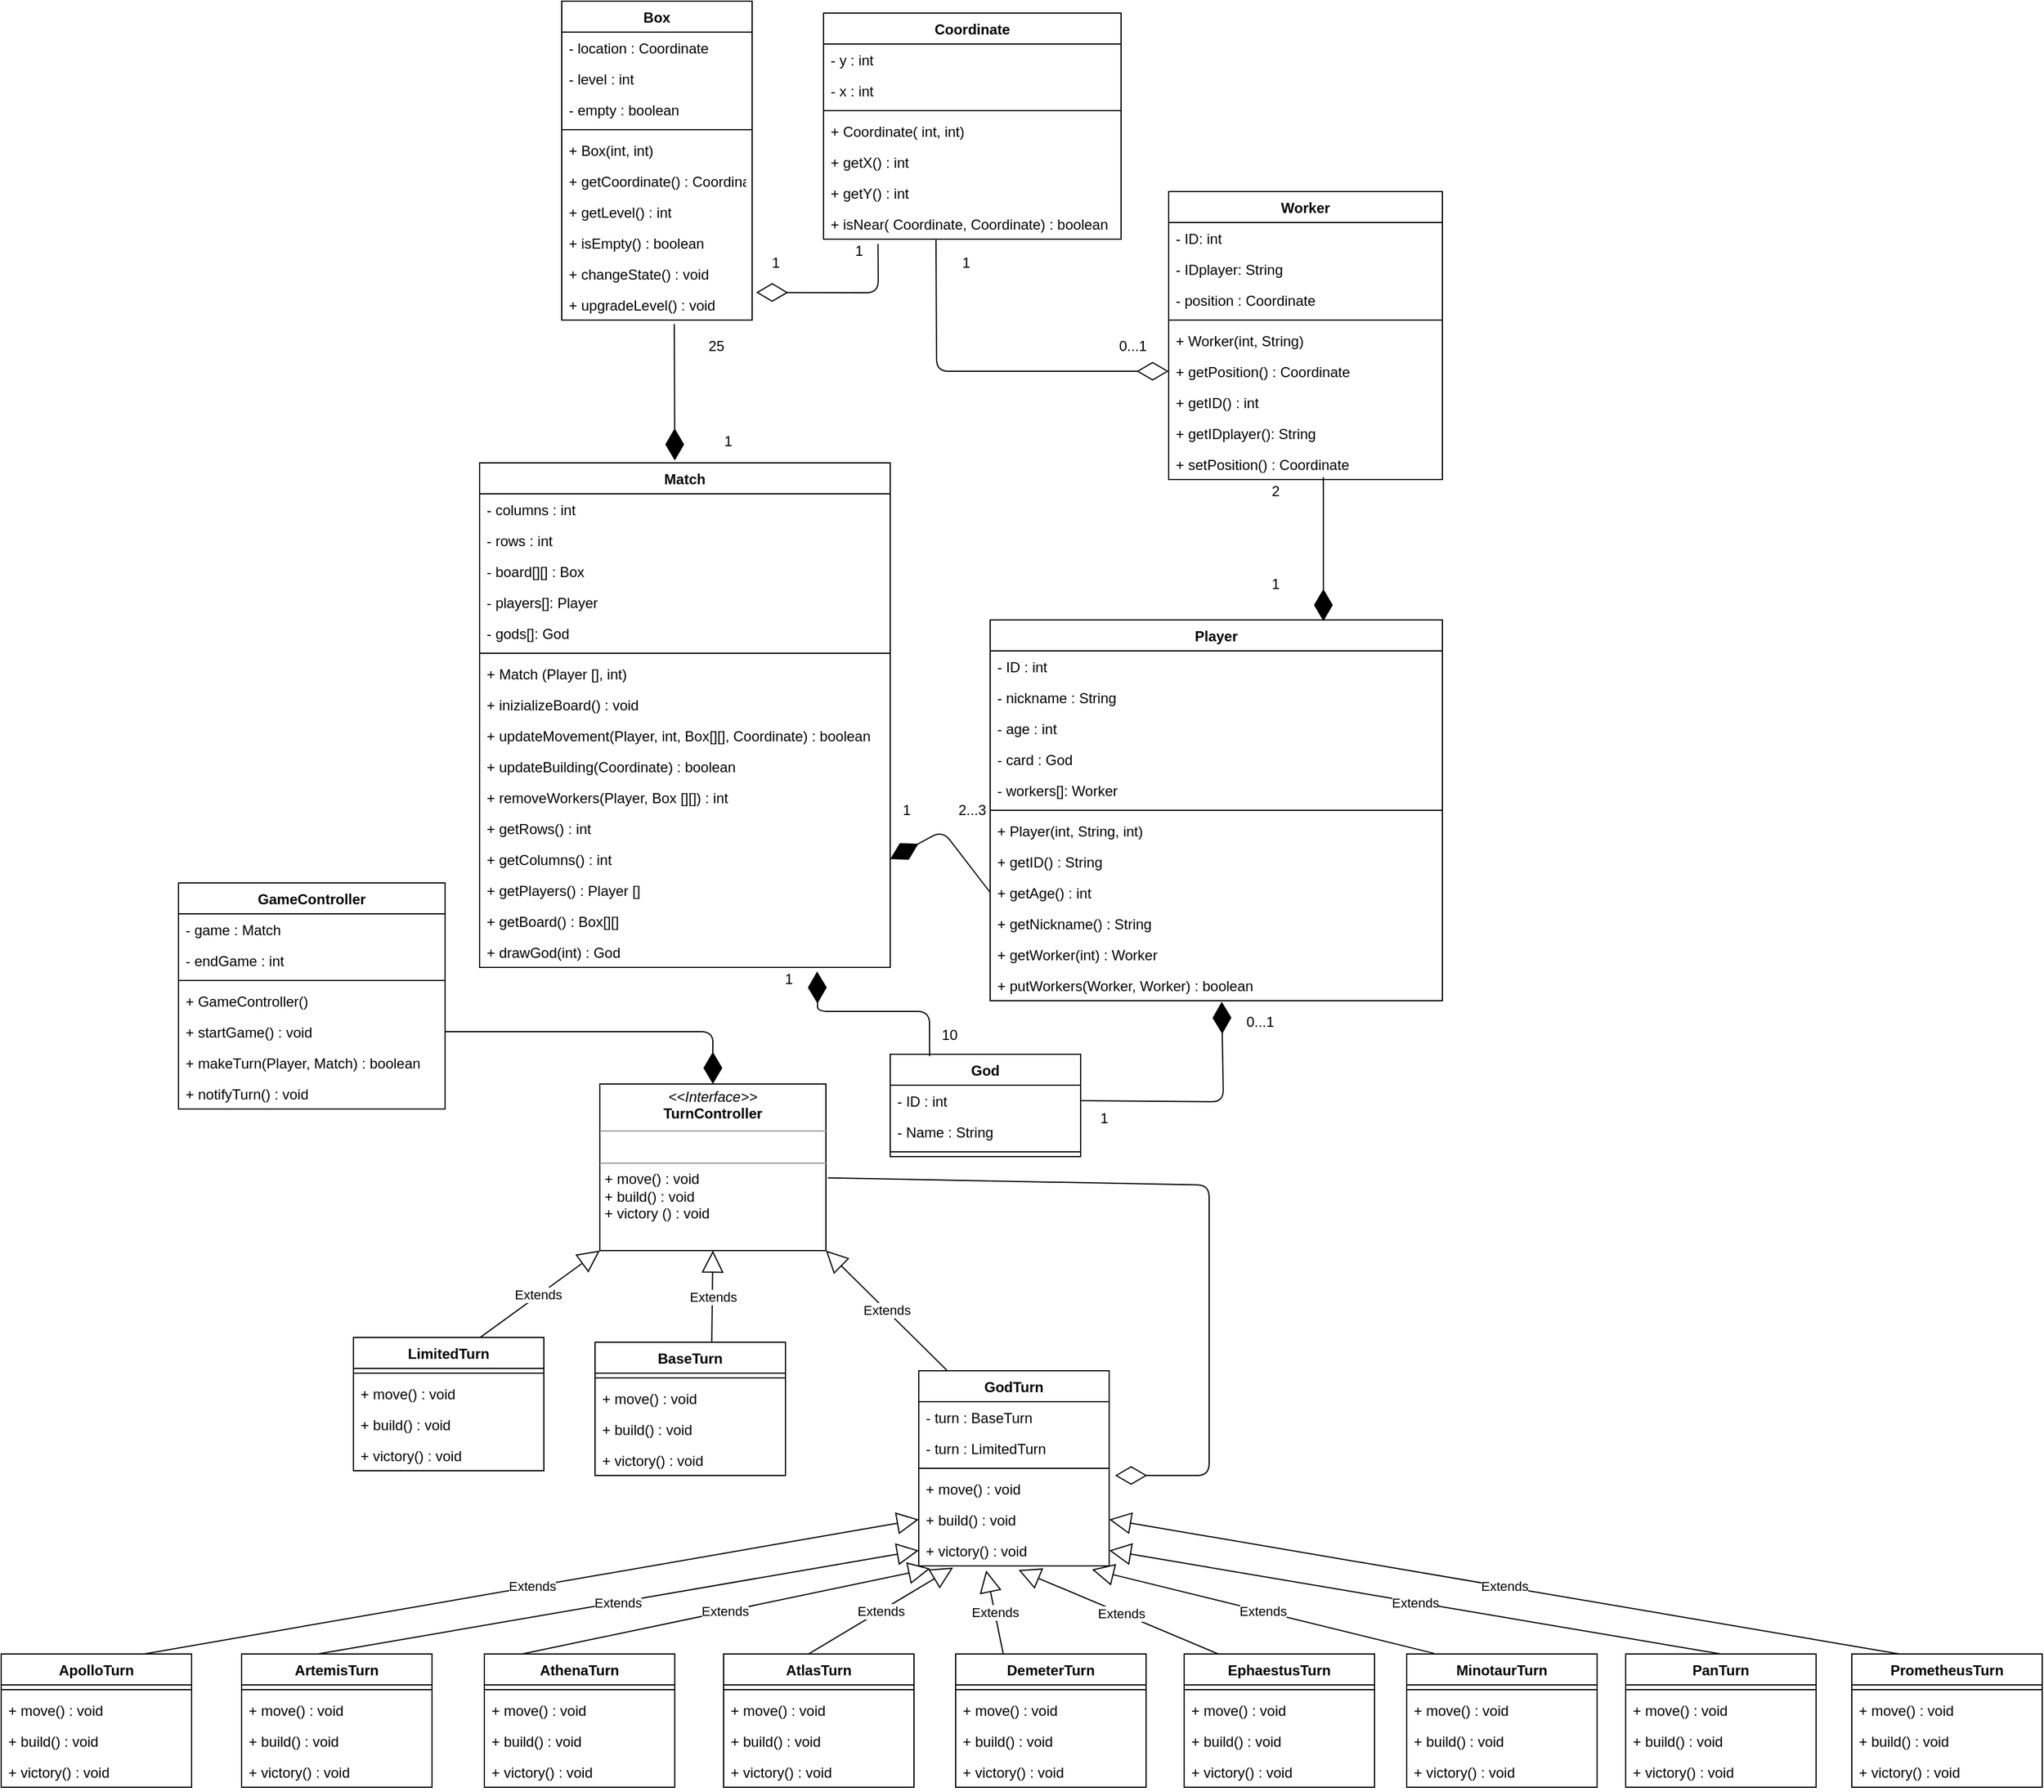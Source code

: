 <mxfile type="github" version="12.9.5">
  <diagram id="c4acf3e9-155e-7222-9cf6-157b1a14988f" name="Page-1">
    <mxGraphModel grid="0" dx="1214" dy="332" gridSize="10" guides="1" tooltips="1" connect="1" arrows="1" fold="1" page="0" pageScale="1" pageWidth="850" pageHeight="1100" math="0" shadow="0" background="#ffffff">
      <root>
        <mxCell id="0" />
        <mxCell id="1" parent="0" />
        <mxCell id="l6k8qDA1Fq8a3DRyq_wM-25" value="Box" parent="1" vertex="1" style="swimlane;fontStyle=1;align=center;verticalAlign=top;childLayout=stackLayout;horizontal=1;startSize=26;horizontalStack=0;resizeParent=1;resizeParentMax=0;resizeLast=0;collapsible=1;marginBottom=0;fillColor=none;">
          <mxGeometry as="geometry" height="268" width="160" y="40" x="80" />
        </mxCell>
        <mxCell id="l6k8qDA1Fq8a3DRyq_wM-26" value="- location : Coordinate" parent="l6k8qDA1Fq8a3DRyq_wM-25" vertex="1" style="text;strokeColor=none;fillColor=none;align=left;verticalAlign=top;spacingLeft=4;spacingRight=4;overflow=hidden;rotatable=0;points=[[0,0.5],[1,0.5]];portConstraint=eastwest;">
          <mxGeometry as="geometry" height="26" width="160" y="26" />
        </mxCell>
        <mxCell id="l6k8qDA1Fq8a3DRyq_wM-30" value="- level : int" parent="l6k8qDA1Fq8a3DRyq_wM-25" vertex="1" style="text;strokeColor=none;fillColor=none;align=left;verticalAlign=top;spacingLeft=4;spacingRight=4;overflow=hidden;rotatable=0;points=[[0,0.5],[1,0.5]];portConstraint=eastwest;">
          <mxGeometry as="geometry" height="26" width="160" y="52" />
        </mxCell>
        <mxCell id="l6k8qDA1Fq8a3DRyq_wM-31" value="- empty : boolean" parent="l6k8qDA1Fq8a3DRyq_wM-25" vertex="1" style="text;strokeColor=none;fillColor=none;align=left;verticalAlign=top;spacingLeft=4;spacingRight=4;overflow=hidden;rotatable=0;points=[[0,0.5],[1,0.5]];portConstraint=eastwest;">
          <mxGeometry as="geometry" height="26" width="160" y="78" />
        </mxCell>
        <mxCell id="l6k8qDA1Fq8a3DRyq_wM-27" value="" parent="l6k8qDA1Fq8a3DRyq_wM-25" vertex="1" style="line;strokeWidth=1;fillColor=none;align=left;verticalAlign=middle;spacingTop=-1;spacingLeft=3;spacingRight=3;rotatable=0;labelPosition=right;points=[];portConstraint=eastwest;">
          <mxGeometry as="geometry" height="8" width="160" y="104" />
        </mxCell>
        <mxCell id="l6k8qDA1Fq8a3DRyq_wM-37" value="+ Box(int, int)" parent="l6k8qDA1Fq8a3DRyq_wM-25" vertex="1" style="text;strokeColor=none;fillColor=none;align=left;verticalAlign=top;spacingLeft=4;spacingRight=4;overflow=hidden;rotatable=0;points=[[0,0.5],[1,0.5]];portConstraint=eastwest;">
          <mxGeometry as="geometry" height="26" width="160" y="112" />
        </mxCell>
        <mxCell id="l6k8qDA1Fq8a3DRyq_wM-32" value="+ getCoordinate() : Coordinate" parent="l6k8qDA1Fq8a3DRyq_wM-25" vertex="1" style="text;strokeColor=none;fillColor=none;align=left;verticalAlign=top;spacingLeft=4;spacingRight=4;overflow=hidden;rotatable=0;points=[[0,0.5],[1,0.5]];portConstraint=eastwest;">
          <mxGeometry as="geometry" height="26" width="160" y="138" />
        </mxCell>
        <mxCell id="l6k8qDA1Fq8a3DRyq_wM-33" value="+ getLevel() : int" parent="l6k8qDA1Fq8a3DRyq_wM-25" vertex="1" style="text;strokeColor=none;fillColor=none;align=left;verticalAlign=top;spacingLeft=4;spacingRight=4;overflow=hidden;rotatable=0;points=[[0,0.5],[1,0.5]];portConstraint=eastwest;">
          <mxGeometry as="geometry" height="26" width="160" y="164" />
        </mxCell>
        <mxCell id="l6k8qDA1Fq8a3DRyq_wM-34" value="+ isEmpty() : boolean" parent="l6k8qDA1Fq8a3DRyq_wM-25" vertex="1" style="text;strokeColor=none;fillColor=none;align=left;verticalAlign=top;spacingLeft=4;spacingRight=4;overflow=hidden;rotatable=0;points=[[0,0.5],[1,0.5]];portConstraint=eastwest;">
          <mxGeometry as="geometry" height="26" width="160" y="190" />
        </mxCell>
        <mxCell id="l6k8qDA1Fq8a3DRyq_wM-35" value="+ changeState() : void" parent="l6k8qDA1Fq8a3DRyq_wM-25" vertex="1" style="text;strokeColor=none;fillColor=none;align=left;verticalAlign=top;spacingLeft=4;spacingRight=4;overflow=hidden;rotatable=0;points=[[0,0.5],[1,0.5]];portConstraint=eastwest;">
          <mxGeometry as="geometry" height="26" width="160" y="216" />
        </mxCell>
        <mxCell id="l6k8qDA1Fq8a3DRyq_wM-36" value="+ upgradeLevel() : void" parent="l6k8qDA1Fq8a3DRyq_wM-25" vertex="1" style="text;strokeColor=none;fillColor=none;align=left;verticalAlign=top;spacingLeft=4;spacingRight=4;overflow=hidden;rotatable=0;points=[[0,0.5],[1,0.5]];portConstraint=eastwest;">
          <mxGeometry as="geometry" height="26" width="160" y="242" />
        </mxCell>
        <mxCell id="l6k8qDA1Fq8a3DRyq_wM-82" source="l6k8qDA1Fq8a3DRyq_wM-13" value="" parent="1" style="endArrow=diamondThin;endFill=1;endSize=24;html=1;exitX=0;exitY=0.5;exitDx=0;exitDy=0;entryX=1;entryY=0.5;entryDx=0;entryDy=0;" edge="1" target="l6k8qDA1Fq8a3DRyq_wM-67">
          <mxGeometry as="geometry" width="160" relative="1">
            <mxPoint as="sourcePoint" y="370" x="340" />
            <mxPoint as="targetPoint" y="450" x="350" />
            <Array as="points">
              <mxPoint y="737" x="400" />
            </Array>
          </mxGeometry>
        </mxCell>
        <mxCell id="l6k8qDA1Fq8a3DRyq_wM-83" source="l6k8qDA1Fq8a3DRyq_wM-36" value="" parent="1" style="endArrow=diamondThin;endFill=1;endSize=24;html=1;exitX=0.591;exitY=1.123;exitDx=0;exitDy=0;exitPerimeter=0;" edge="1">
          <mxGeometry as="geometry" width="160" relative="1">
            <mxPoint as="sourcePoint" y="360" x="460" />
            <mxPoint as="targetPoint" y="426" x="175" />
          </mxGeometry>
        </mxCell>
        <mxCell id="l6k8qDA1Fq8a3DRyq_wM-84" source="N4arSja67GPcpw6rZ1iJ-1" value="" parent="1" style="endArrow=diamondThin;endFill=1;endSize=24;html=1;exitX=0.565;exitY=0.923;exitDx=0;exitDy=0;exitPerimeter=0;" edge="1">
          <mxGeometry as="geometry" width="160" relative="1">
            <mxPoint as="sourcePoint" y="460" x="460" />
            <mxPoint as="targetPoint" y="561" x="720" />
            <Array as="points" />
          </mxGeometry>
        </mxCell>
        <mxCell id="l6k8qDA1Fq8a3DRyq_wM-87" source="l6k8qDA1Fq8a3DRyq_wM-79" value="" parent="1" style="endArrow=diamondThin;endFill=0;endSize=24;html=1;exitX=0.378;exitY=1.031;exitDx=0;exitDy=0;exitPerimeter=0;entryX=0;entryY=0.5;entryDx=0;entryDy=0;" edge="1" target="l6k8qDA1Fq8a3DRyq_wM-61">
          <mxGeometry as="geometry" width="160" relative="1">
            <mxPoint as="sourcePoint" y="710" x="460" />
            <mxPoint as="targetPoint" y="412" x="587" />
            <Array as="points">
              <mxPoint y="351" x="395" />
            </Array>
          </mxGeometry>
        </mxCell>
        <mxCell id="l6k8qDA1Fq8a3DRyq_wM-88" source="l6k8qDA1Fq8a3DRyq_wM-79" value="" parent="1" style="endArrow=diamondThin;endFill=0;endSize=24;html=1;exitX=0.183;exitY=1.154;exitDx=0;exitDy=0;exitPerimeter=0;entryX=1.021;entryY=0.108;entryDx=0;entryDy=0;entryPerimeter=0;" edge="1" target="l6k8qDA1Fq8a3DRyq_wM-36">
          <mxGeometry as="geometry" width="160" relative="1">
            <mxPoint as="sourcePoint" y="630" x="460" />
            <mxPoint as="targetPoint" y="370" x="260" />
            <Array as="points">
              <mxPoint y="285" x="346" />
            </Array>
          </mxGeometry>
        </mxCell>
        <mxCell id="l6k8qDA1Fq8a3DRyq_wM-55" value="Worker" parent="1" vertex="1" style="swimlane;fontStyle=1;align=center;verticalAlign=top;childLayout=stackLayout;horizontal=1;startSize=26;horizontalStack=0;resizeParent=1;resizeParentMax=0;resizeLast=0;collapsible=1;marginBottom=0;fillColor=none;">
          <mxGeometry as="geometry" height="242" width="230" y="200" x="590" />
        </mxCell>
        <mxCell id="l6k8qDA1Fq8a3DRyq_wM-56" value="- ID: int" parent="l6k8qDA1Fq8a3DRyq_wM-55" vertex="1" style="text;strokeColor=none;fillColor=none;align=left;verticalAlign=top;spacingLeft=4;spacingRight=4;overflow=hidden;rotatable=0;points=[[0,0.5],[1,0.5]];portConstraint=eastwest;">
          <mxGeometry as="geometry" height="26" width="230" y="26" />
        </mxCell>
        <mxCell id="l6k8qDA1Fq8a3DRyq_wM-59" value="- IDplayer: String&#xa;" parent="l6k8qDA1Fq8a3DRyq_wM-55" vertex="1" style="text;strokeColor=none;fillColor=none;align=left;verticalAlign=top;spacingLeft=4;spacingRight=4;overflow=hidden;rotatable=0;points=[[0,0.5],[1,0.5]];portConstraint=eastwest;">
          <mxGeometry as="geometry" height="26" width="230" y="52" />
        </mxCell>
        <mxCell id="l6k8qDA1Fq8a3DRyq_wM-60" value="- position : Coordinate" parent="l6k8qDA1Fq8a3DRyq_wM-55" vertex="1" style="text;strokeColor=none;fillColor=none;align=left;verticalAlign=top;spacingLeft=4;spacingRight=4;overflow=hidden;rotatable=0;points=[[0,0.5],[1,0.5]];portConstraint=eastwest;">
          <mxGeometry as="geometry" height="26" width="230" y="78" />
        </mxCell>
        <mxCell id="l6k8qDA1Fq8a3DRyq_wM-57" value="" parent="l6k8qDA1Fq8a3DRyq_wM-55" vertex="1" style="line;strokeWidth=1;fillColor=none;align=left;verticalAlign=middle;spacingTop=-1;spacingLeft=3;spacingRight=3;rotatable=0;labelPosition=right;points=[];portConstraint=eastwest;">
          <mxGeometry as="geometry" height="8" width="230" y="104" />
        </mxCell>
        <mxCell id="l6k8qDA1Fq8a3DRyq_wM-58" value="+ Worker(int, String)" parent="l6k8qDA1Fq8a3DRyq_wM-55" vertex="1" style="text;strokeColor=none;fillColor=none;align=left;verticalAlign=top;spacingLeft=4;spacingRight=4;overflow=hidden;rotatable=0;points=[[0,0.5],[1,0.5]];portConstraint=eastwest;">
          <mxGeometry as="geometry" height="26" width="230" y="112" />
        </mxCell>
        <mxCell id="l6k8qDA1Fq8a3DRyq_wM-61" value="+ getPosition() : Coordinate" parent="l6k8qDA1Fq8a3DRyq_wM-55" vertex="1" style="text;strokeColor=none;fillColor=none;align=left;verticalAlign=top;spacingLeft=4;spacingRight=4;overflow=hidden;rotatable=0;points=[[0,0.5],[1,0.5]];portConstraint=eastwest;">
          <mxGeometry as="geometry" height="26" width="230" y="138" />
        </mxCell>
        <mxCell id="l6k8qDA1Fq8a3DRyq_wM-62" value="+ getID() : int" parent="l6k8qDA1Fq8a3DRyq_wM-55" vertex="1" style="text;strokeColor=none;fillColor=none;align=left;verticalAlign=top;spacingLeft=4;spacingRight=4;overflow=hidden;rotatable=0;points=[[0,0.5],[1,0.5]];portConstraint=eastwest;">
          <mxGeometry as="geometry" height="26" width="230" y="164" />
        </mxCell>
        <mxCell id="l6k8qDA1Fq8a3DRyq_wM-63" value="+ getIDplayer(): String" parent="l6k8qDA1Fq8a3DRyq_wM-55" vertex="1" style="text;strokeColor=none;fillColor=none;align=left;verticalAlign=top;spacingLeft=4;spacingRight=4;overflow=hidden;rotatable=0;points=[[0,0.5],[1,0.5]];portConstraint=eastwest;">
          <mxGeometry as="geometry" height="26" width="230" y="190" />
        </mxCell>
        <mxCell id="N4arSja67GPcpw6rZ1iJ-1" value="+ setPosition() : Coordinate" parent="l6k8qDA1Fq8a3DRyq_wM-55" vertex="1" style="text;strokeColor=none;fillColor=none;align=left;verticalAlign=top;spacingLeft=4;spacingRight=4;overflow=hidden;rotatable=0;points=[[0,0.5],[1,0.5]];portConstraint=eastwest;">
          <mxGeometry as="geometry" height="26" width="230" y="216" />
        </mxCell>
        <mxCell id="l6k8qDA1Fq8a3DRyq_wM-72" value="Coordinate" parent="1" vertex="1" style="swimlane;fontStyle=1;align=center;verticalAlign=top;childLayout=stackLayout;horizontal=1;startSize=26;horizontalStack=0;resizeParent=1;resizeParentMax=0;resizeLast=0;collapsible=1;marginBottom=0;fillColor=none;">
          <mxGeometry as="geometry" height="190" width="250" y="50" x="300" />
        </mxCell>
        <mxCell id="l6k8qDA1Fq8a3DRyq_wM-77" value="- y : int" parent="l6k8qDA1Fq8a3DRyq_wM-72" vertex="1" style="text;strokeColor=none;fillColor=none;align=left;verticalAlign=top;spacingLeft=4;spacingRight=4;overflow=hidden;rotatable=0;points=[[0,0.5],[1,0.5]];portConstraint=eastwest;">
          <mxGeometry as="geometry" height="26" width="250" y="26" />
        </mxCell>
        <mxCell id="l6k8qDA1Fq8a3DRyq_wM-73" value="- x : int" parent="l6k8qDA1Fq8a3DRyq_wM-72" vertex="1" style="text;strokeColor=none;fillColor=none;align=left;verticalAlign=top;spacingLeft=4;spacingRight=4;overflow=hidden;rotatable=0;points=[[0,0.5],[1,0.5]];portConstraint=eastwest;">
          <mxGeometry as="geometry" height="26" width="250" y="52" />
        </mxCell>
        <mxCell id="l6k8qDA1Fq8a3DRyq_wM-74" value="" parent="l6k8qDA1Fq8a3DRyq_wM-72" vertex="1" style="line;strokeWidth=1;fillColor=none;align=left;verticalAlign=middle;spacingTop=-1;spacingLeft=3;spacingRight=3;rotatable=0;labelPosition=right;points=[];portConstraint=eastwest;">
          <mxGeometry as="geometry" height="8" width="250" y="78" />
        </mxCell>
        <mxCell id="l6k8qDA1Fq8a3DRyq_wM-78" value="+ Coordinate( int, int) " parent="l6k8qDA1Fq8a3DRyq_wM-72" vertex="1" style="text;strokeColor=none;fillColor=none;align=left;verticalAlign=top;spacingLeft=4;spacingRight=4;overflow=hidden;rotatable=0;points=[[0,0.5],[1,0.5]];portConstraint=eastwest;">
          <mxGeometry as="geometry" height="26" width="250" y="86" />
        </mxCell>
        <mxCell id="l6k8qDA1Fq8a3DRyq_wM-75" value="+ getX() : int" parent="l6k8qDA1Fq8a3DRyq_wM-72" vertex="1" style="text;strokeColor=none;fillColor=none;align=left;verticalAlign=top;spacingLeft=4;spacingRight=4;overflow=hidden;rotatable=0;points=[[0,0.5],[1,0.5]];portConstraint=eastwest;">
          <mxGeometry as="geometry" height="26" width="250" y="112" />
        </mxCell>
        <mxCell id="l6k8qDA1Fq8a3DRyq_wM-76" value="+ getY() : int" parent="l6k8qDA1Fq8a3DRyq_wM-72" vertex="1" style="text;strokeColor=none;fillColor=none;align=left;verticalAlign=top;spacingLeft=4;spacingRight=4;overflow=hidden;rotatable=0;points=[[0,0.5],[1,0.5]];portConstraint=eastwest;">
          <mxGeometry as="geometry" height="26" width="250" y="138" />
        </mxCell>
        <mxCell id="l6k8qDA1Fq8a3DRyq_wM-79" value="+ isNear( Coordinate, Coordinate) : boolean" parent="l6k8qDA1Fq8a3DRyq_wM-72" vertex="1" style="text;strokeColor=none;fillColor=none;align=left;verticalAlign=top;spacingLeft=4;spacingRight=4;overflow=hidden;rotatable=0;points=[[0,0.5],[1,0.5]];portConstraint=eastwest;">
          <mxGeometry as="geometry" height="26" width="250" y="164" />
        </mxCell>
        <mxCell id="l6k8qDA1Fq8a3DRyq_wM-9" value="Player" parent="1" vertex="1" style="swimlane;fontStyle=1;align=center;verticalAlign=top;childLayout=stackLayout;horizontal=1;startSize=26;horizontalStack=0;resizeParent=1;resizeParentMax=0;resizeLast=0;collapsible=1;marginBottom=0;fillColor=none;">
          <mxGeometry as="geometry" height="320" width="380" y="560" x="440" />
        </mxCell>
        <mxCell id="zAEnMqXvGMXNLVfm_5Bu-1" value="- ID : int " parent="l6k8qDA1Fq8a3DRyq_wM-9" vertex="1" style="text;strokeColor=none;fillColor=none;align=left;verticalAlign=top;spacingLeft=4;spacingRight=4;overflow=hidden;rotatable=0;points=[[0,0.5],[1,0.5]];portConstraint=eastwest;">
          <mxGeometry as="geometry" height="26" width="380" y="26" />
        </mxCell>
        <mxCell id="l6k8qDA1Fq8a3DRyq_wM-10" value="- nickname : String" parent="l6k8qDA1Fq8a3DRyq_wM-9" vertex="1" style="text;strokeColor=none;fillColor=none;align=left;verticalAlign=top;spacingLeft=4;spacingRight=4;overflow=hidden;rotatable=0;points=[[0,0.5],[1,0.5]];portConstraint=eastwest;">
          <mxGeometry as="geometry" height="26" width="380" y="52" />
        </mxCell>
        <mxCell id="l6k8qDA1Fq8a3DRyq_wM-12" value="- age : int " parent="l6k8qDA1Fq8a3DRyq_wM-9" vertex="1" style="text;strokeColor=none;fillColor=none;align=left;verticalAlign=top;spacingLeft=4;spacingRight=4;overflow=hidden;rotatable=0;points=[[0,0.5],[1,0.5]];portConstraint=eastwest;">
          <mxGeometry as="geometry" height="26" width="380" y="78" />
        </mxCell>
        <mxCell id="l6k8qDA1Fq8a3DRyq_wM-66" value="- card : God" parent="l6k8qDA1Fq8a3DRyq_wM-9" vertex="1" style="text;strokeColor=none;fillColor=none;align=left;verticalAlign=top;spacingLeft=4;spacingRight=4;overflow=hidden;rotatable=0;points=[[0,0.5],[1,0.5]];portConstraint=eastwest;">
          <mxGeometry as="geometry" height="26" width="380" y="104" />
        </mxCell>
        <mxCell id="l6k8qDA1Fq8a3DRyq_wM-86" value="- workers[]: Worker" parent="l6k8qDA1Fq8a3DRyq_wM-9" vertex="1" style="text;strokeColor=none;fillColor=none;align=left;verticalAlign=top;spacingLeft=4;spacingRight=4;overflow=hidden;rotatable=0;points=[[0,0.5],[1,0.5]];portConstraint=eastwest;">
          <mxGeometry as="geometry" height="26" width="380" y="130" />
        </mxCell>
        <mxCell id="l6k8qDA1Fq8a3DRyq_wM-11" value="" parent="l6k8qDA1Fq8a3DRyq_wM-9" vertex="1" style="line;strokeWidth=1;fillColor=none;align=left;verticalAlign=middle;spacingTop=-1;spacingLeft=3;spacingRight=3;rotatable=0;labelPosition=right;points=[];portConstraint=eastwest;">
          <mxGeometry as="geometry" height="8" width="380" y="156" />
        </mxCell>
        <mxCell id="l6k8qDA1Fq8a3DRyq_wM-38" value="+ Player(int, String, int) " parent="l6k8qDA1Fq8a3DRyq_wM-9" vertex="1" style="text;strokeColor=none;fillColor=none;align=left;verticalAlign=top;spacingLeft=4;spacingRight=4;overflow=hidden;rotatable=0;points=[[0,0.5],[1,0.5]];portConstraint=eastwest;">
          <mxGeometry as="geometry" height="26" width="380" y="164" />
        </mxCell>
        <mxCell id="zAEnMqXvGMXNLVfm_5Bu-2" value="+ getID() : String" parent="l6k8qDA1Fq8a3DRyq_wM-9" vertex="1" style="text;strokeColor=none;fillColor=none;align=left;verticalAlign=top;spacingLeft=4;spacingRight=4;overflow=hidden;rotatable=0;points=[[0,0.5],[1,0.5]];portConstraint=eastwest;">
          <mxGeometry as="geometry" height="26" width="380" y="190" />
        </mxCell>
        <mxCell id="l6k8qDA1Fq8a3DRyq_wM-13" value="+ getAge() : int" parent="l6k8qDA1Fq8a3DRyq_wM-9" vertex="1" style="text;strokeColor=none;fillColor=none;align=left;verticalAlign=top;spacingLeft=4;spacingRight=4;overflow=hidden;rotatable=0;points=[[0,0.5],[1,0.5]];portConstraint=eastwest;">
          <mxGeometry as="geometry" height="26" width="380" y="216" />
        </mxCell>
        <mxCell id="l6k8qDA1Fq8a3DRyq_wM-14" value="+ getNickname() : String" parent="l6k8qDA1Fq8a3DRyq_wM-9" vertex="1" style="text;strokeColor=none;fillColor=none;align=left;verticalAlign=top;spacingLeft=4;spacingRight=4;overflow=hidden;rotatable=0;points=[[0,0.5],[1,0.5]];portConstraint=eastwest;">
          <mxGeometry as="geometry" height="26" width="380" y="242" />
        </mxCell>
        <mxCell id="zAEnMqXvGMXNLVfm_5Bu-3" value="+ getWorker(int) : Worker " parent="l6k8qDA1Fq8a3DRyq_wM-9" vertex="1" style="text;strokeColor=none;fillColor=none;align=left;verticalAlign=top;spacingLeft=4;spacingRight=4;overflow=hidden;rotatable=0;points=[[0,0.5],[1,0.5]];portConstraint=eastwest;">
          <mxGeometry as="geometry" height="26" width="380" y="268" />
        </mxCell>
        <mxCell id="l6k8qDA1Fq8a3DRyq_wM-15" value="+ putWorkers(Worker, Worker) : boolean " parent="l6k8qDA1Fq8a3DRyq_wM-9" vertex="1" style="text;strokeColor=none;fillColor=none;align=left;verticalAlign=top;spacingLeft=4;spacingRight=4;overflow=hidden;rotatable=0;points=[[0,0.5],[1,0.5]];portConstraint=eastwest;">
          <mxGeometry as="geometry" height="26" width="380" y="294" />
        </mxCell>
        <mxCell id="G2GnpfuUwyl8GKMcMzcW-1" value="2" parent="1" vertex="1" style="text;html=1;strokeColor=none;fillColor=none;align=center;verticalAlign=middle;whiteSpace=wrap;rounded=0;">
          <mxGeometry as="geometry" height="20" width="40" y="442" x="660" />
        </mxCell>
        <mxCell id="G2GnpfuUwyl8GKMcMzcW-2" value="1" parent="1" vertex="1" style="text;html=1;strokeColor=none;fillColor=none;align=center;verticalAlign=middle;whiteSpace=wrap;rounded=0;">
          <mxGeometry as="geometry" height="20" width="40" y="520" x="660" />
        </mxCell>
        <mxCell id="G2GnpfuUwyl8GKMcMzcW-3" value="1" parent="1" vertex="1" style="text;html=1;strokeColor=none;fillColor=none;align=center;verticalAlign=middle;whiteSpace=wrap;rounded=0;">
          <mxGeometry as="geometry" height="20" width="40" y="710" x="350" />
        </mxCell>
        <mxCell id="G2GnpfuUwyl8GKMcMzcW-5" value="2...3" parent="1" vertex="1" style="text;html=1;strokeColor=none;fillColor=none;align=center;verticalAlign=middle;whiteSpace=wrap;rounded=0;">
          <mxGeometry as="geometry" height="20" width="40" y="710" x="405" />
        </mxCell>
        <mxCell id="G2GnpfuUwyl8GKMcMzcW-6" value="1" parent="1" vertex="1" style="text;html=1;strokeColor=none;fillColor=none;align=center;verticalAlign=middle;whiteSpace=wrap;rounded=0;">
          <mxGeometry as="geometry" height="20" width="40" y="400" x="200" />
        </mxCell>
        <mxCell id="G2GnpfuUwyl8GKMcMzcW-7" value="25" parent="1" vertex="1" style="text;html=1;strokeColor=none;fillColor=none;align=center;verticalAlign=middle;whiteSpace=wrap;rounded=0;">
          <mxGeometry as="geometry" height="20" width="40" y="320" x="190" />
        </mxCell>
        <mxCell id="G2GnpfuUwyl8GKMcMzcW-10" value="1" parent="1" vertex="1" style="text;html=1;strokeColor=none;fillColor=none;align=center;verticalAlign=middle;whiteSpace=wrap;rounded=0;">
          <mxGeometry as="geometry" height="20" width="40" y="250" x="400" />
        </mxCell>
        <mxCell id="G2GnpfuUwyl8GKMcMzcW-11" value="0...1" parent="1" vertex="1" style="text;html=1;strokeColor=none;fillColor=none;align=center;verticalAlign=middle;whiteSpace=wrap;rounded=0;">
          <mxGeometry as="geometry" height="20" width="40" y="320" x="540" />
        </mxCell>
        <mxCell id="G2GnpfuUwyl8GKMcMzcW-12" value="1" parent="1" vertex="1" style="text;html=1;strokeColor=none;fillColor=none;align=center;verticalAlign=middle;whiteSpace=wrap;rounded=0;">
          <mxGeometry as="geometry" height="20" width="40" y="240" x="310" />
        </mxCell>
        <mxCell id="G2GnpfuUwyl8GKMcMzcW-15" value="1" parent="1" vertex="1" style="text;html=1;strokeColor=none;fillColor=none;align=center;verticalAlign=middle;whiteSpace=wrap;rounded=0;">
          <mxGeometry as="geometry" height="20" width="40" y="250" x="240" />
        </mxCell>
        <mxCell id="qDY2ekXkH5HiKyhQ4_CK-8" value="&lt;p style=&quot;margin: 0px ; margin-top: 4px ; text-align: center&quot;&gt;&lt;i&gt;&amp;lt;&amp;lt;Interface&amp;gt;&amp;gt;&lt;/i&gt;&lt;br&gt;&lt;b&gt;TurnController&lt;/b&gt;&lt;/p&gt;&lt;hr size=&quot;1&quot;&gt;&lt;p style=&quot;margin: 0px ; margin-left: 4px&quot;&gt;&lt;br&gt;&lt;/p&gt;&lt;hr size=&quot;1&quot;&gt;&lt;p style=&quot;margin: 0px ; margin-left: 4px&quot;&gt;+ move() : void&lt;/p&gt;&lt;p style=&quot;margin: 0px ; margin-left: 4px&quot;&gt;+ build() : void&lt;/p&gt;&lt;p style=&quot;margin: 0px ; margin-left: 4px&quot;&gt;+ victory () : void&lt;/p&gt;" parent="1" vertex="1" style="verticalAlign=top;align=left;overflow=fill;fontSize=12;fontFamily=Helvetica;html=1;">
          <mxGeometry as="geometry" height="140" width="190" y="950" x="112" />
        </mxCell>
        <mxCell id="qDY2ekXkH5HiKyhQ4_CK-101" source="qDY2ekXkH5HiKyhQ4_CK-30" value="Extends" parent="1" style="endArrow=block;endSize=16;endFill=0;html=1;exitX=0.65;exitY=0.016;exitDx=0;exitDy=0;exitPerimeter=0;entryX=0;entryY=1;entryDx=0;entryDy=0;" edge="1" target="qDY2ekXkH5HiKyhQ4_CK-8">
          <mxGeometry as="geometry" width="160" relative="1">
            <mxPoint as="sourcePoint" y="1262" x="30" />
            <mxPoint as="targetPoint" y="1262" x="190" />
          </mxGeometry>
        </mxCell>
        <mxCell id="qDY2ekXkH5HiKyhQ4_CK-102" source="qDY2ekXkH5HiKyhQ4_CK-1" value="Extends" parent="1" style="endArrow=block;endSize=16;endFill=0;html=1;entryX=0.5;entryY=1;entryDx=0;entryDy=0;exitX=0.613;exitY=0;exitDx=0;exitDy=0;exitPerimeter=0;" edge="1" target="qDY2ekXkH5HiKyhQ4_CK-8">
          <mxGeometry as="geometry" width="160" relative="1">
            <mxPoint as="sourcePoint" y="1262" x="30" />
            <mxPoint as="targetPoint" y="1262" x="190" />
          </mxGeometry>
        </mxCell>
        <mxCell id="qDY2ekXkH5HiKyhQ4_CK-103" source="qDY2ekXkH5HiKyhQ4_CK-25" value="Extends" parent="1" style="endArrow=block;endSize=16;endFill=0;html=1;exitX=0.15;exitY=0;exitDx=0;exitDy=0;exitPerimeter=0;entryX=1;entryY=1;entryDx=0;entryDy=0;" edge="1" target="qDY2ekXkH5HiKyhQ4_CK-8">
          <mxGeometry as="geometry" width="160" relative="1">
            <mxPoint as="sourcePoint" y="1209" x="107" />
            <mxPoint as="targetPoint" y="1262" x="190" />
          </mxGeometry>
        </mxCell>
        <mxCell id="qDY2ekXkH5HiKyhQ4_CK-104" source="qDY2ekXkH5HiKyhQ4_CK-96" value="Extends" parent="1" style="endArrow=block;endSize=16;endFill=0;html=1;entryX=1;entryY=0.5;entryDx=0;entryDy=0;exitX=0.25;exitY=0;exitDx=0;exitDy=0;" edge="1" target="qDY2ekXkH5HiKyhQ4_CK-46">
          <mxGeometry as="geometry" width="160" relative="1">
            <mxPoint as="sourcePoint" y="1297" x="1145" />
            <mxPoint as="targetPoint" y="1537" x="190" />
          </mxGeometry>
        </mxCell>
        <mxCell id="qDY2ekXkH5HiKyhQ4_CK-105" source="qDY2ekXkH5HiKyhQ4_CK-91" value="Extends" parent="1" style="endArrow=block;endSize=16;endFill=0;html=1;entryX=1;entryY=0.5;entryDx=0;entryDy=0;exitX=0.5;exitY=0;exitDx=0;exitDy=0;" edge="1" target="qDY2ekXkH5HiKyhQ4_CK-47">
          <mxGeometry as="geometry" width="160" relative="1">
            <mxPoint as="sourcePoint" y="1537" x="30" />
            <mxPoint as="targetPoint" y="1537" x="190" />
          </mxGeometry>
        </mxCell>
        <mxCell id="qDY2ekXkH5HiKyhQ4_CK-106" source="qDY2ekXkH5HiKyhQ4_CK-86" value="Extends" parent="1" style="endArrow=block;endSize=16;endFill=0;html=1;entryX=0.91;entryY=1.115;entryDx=0;entryDy=0;entryPerimeter=0;exitX=0.145;exitY=-0.004;exitDx=0;exitDy=0;exitPerimeter=0;" edge="1" target="qDY2ekXkH5HiKyhQ4_CK-47">
          <mxGeometry as="geometry" width="160" relative="1">
            <mxPoint as="sourcePoint" y="1537" x="30" />
            <mxPoint as="targetPoint" y="1537" x="190" />
          </mxGeometry>
        </mxCell>
        <mxCell id="qDY2ekXkH5HiKyhQ4_CK-107" source="qDY2ekXkH5HiKyhQ4_CK-81" value="Extends" parent="1" style="endArrow=block;endSize=16;endFill=0;html=1;entryX=0.524;entryY=1.131;entryDx=0;entryDy=0;entryPerimeter=0;exitX=0.209;exitY=0.018;exitDx=0;exitDy=0;exitPerimeter=0;" edge="1" target="qDY2ekXkH5HiKyhQ4_CK-47">
          <mxGeometry as="geometry" width="160" relative="1">
            <mxPoint as="sourcePoint" y="1354" x="495" />
            <mxPoint as="targetPoint" y="1537" x="190" />
          </mxGeometry>
        </mxCell>
        <mxCell id="qDY2ekXkH5HiKyhQ4_CK-108" source="qDY2ekXkH5HiKyhQ4_CK-76" value="Extends" parent="1" style="endArrow=block;endSize=16;endFill=0;html=1;entryX=0.354;entryY=1.146;entryDx=0;entryDy=0;exitX=0.25;exitY=0;exitDx=0;exitDy=0;entryPerimeter=0;" edge="1" target="qDY2ekXkH5HiKyhQ4_CK-47">
          <mxGeometry as="geometry" width="160" relative="1">
            <mxPoint as="sourcePoint" y="1537" x="30" />
            <mxPoint as="targetPoint" y="1537" x="190" />
          </mxGeometry>
        </mxCell>
        <mxCell id="qDY2ekXkH5HiKyhQ4_CK-110" source="qDY2ekXkH5HiKyhQ4_CK-57" value="Extends" parent="1" style="endArrow=block;endSize=16;endFill=0;html=1;entryX=0.06;entryY=1.085;entryDx=0;entryDy=0;entryPerimeter=0;exitX=0.184;exitY=0.004;exitDx=0;exitDy=0;exitPerimeter=0;" edge="1" target="qDY2ekXkH5HiKyhQ4_CK-47">
          <mxGeometry as="geometry" width="160" relative="1">
            <mxPoint as="sourcePoint" y="1537" x="30" />
            <mxPoint as="targetPoint" y="1537" x="190" />
          </mxGeometry>
        </mxCell>
        <mxCell id="qDY2ekXkH5HiKyhQ4_CK-111" source="qDY2ekXkH5HiKyhQ4_CK-39" value="Extends" parent="1" style="endArrow=block;endSize=16;endFill=0;html=1;entryX=0;entryY=0.5;entryDx=0;entryDy=0;exitX=0.401;exitY=0;exitDx=0;exitDy=0;exitPerimeter=0;" edge="1" target="qDY2ekXkH5HiKyhQ4_CK-47">
          <mxGeometry as="geometry" width="160" relative="1">
            <mxPoint as="sourcePoint" y="1537" x="30" />
            <mxPoint as="targetPoint" y="1537" x="190" />
          </mxGeometry>
        </mxCell>
        <mxCell id="qDY2ekXkH5HiKyhQ4_CK-112" source="qDY2ekXkH5HiKyhQ4_CK-35" value="Extends" parent="1" style="endArrow=block;endSize=16;endFill=0;html=1;exitX=0.75;exitY=0;exitDx=0;exitDy=0;entryX=0;entryY=0.5;entryDx=0;entryDy=0;" edge="1" target="qDY2ekXkH5HiKyhQ4_CK-46">
          <mxGeometry as="geometry" width="160" relative="1">
            <mxPoint as="sourcePoint" y="1537" x="30" />
            <mxPoint as="targetPoint" y="1537" x="190" />
          </mxGeometry>
        </mxCell>
        <mxCell id="qDY2ekXkH5HiKyhQ4_CK-49" value="GameController" parent="1" vertex="1" style="swimlane;fontStyle=1;align=center;verticalAlign=top;childLayout=stackLayout;horizontal=1;startSize=26;horizontalStack=0;resizeParent=1;resizeParentMax=0;resizeLast=0;collapsible=1;marginBottom=0;">
          <mxGeometry as="geometry" height="190" width="224" y="781" x="-242" />
        </mxCell>
        <mxCell id="qDY2ekXkH5HiKyhQ4_CK-50" value="- game : Match" parent="qDY2ekXkH5HiKyhQ4_CK-49" vertex="1" style="text;strokeColor=none;fillColor=none;align=left;verticalAlign=top;spacingLeft=4;spacingRight=4;overflow=hidden;rotatable=0;points=[[0,0.5],[1,0.5]];portConstraint=eastwest;">
          <mxGeometry as="geometry" height="26" width="224" y="26" />
        </mxCell>
        <mxCell id="qDY2ekXkH5HiKyhQ4_CK-56" value="- endGame : int" parent="qDY2ekXkH5HiKyhQ4_CK-49" vertex="1" style="text;strokeColor=none;fillColor=none;align=left;verticalAlign=top;spacingLeft=4;spacingRight=4;overflow=hidden;rotatable=0;points=[[0,0.5],[1,0.5]];portConstraint=eastwest;">
          <mxGeometry as="geometry" height="26" width="224" y="52" />
        </mxCell>
        <mxCell id="qDY2ekXkH5HiKyhQ4_CK-51" value="" parent="qDY2ekXkH5HiKyhQ4_CK-49" vertex="1" style="line;strokeWidth=1;fillColor=none;align=left;verticalAlign=middle;spacingTop=-1;spacingLeft=3;spacingRight=3;rotatable=0;labelPosition=right;points=[];portConstraint=eastwest;">
          <mxGeometry as="geometry" height="8" width="224" y="78" />
        </mxCell>
        <mxCell id="qDY2ekXkH5HiKyhQ4_CK-54" value="+ GameController()" parent="qDY2ekXkH5HiKyhQ4_CK-49" vertex="1" style="text;strokeColor=none;fillColor=none;align=left;verticalAlign=top;spacingLeft=4;spacingRight=4;overflow=hidden;rotatable=0;points=[[0,0.5],[1,0.5]];portConstraint=eastwest;">
          <mxGeometry as="geometry" height="26" width="224" y="86" />
        </mxCell>
        <mxCell id="qDY2ekXkH5HiKyhQ4_CK-55" value="+ startGame() : void" parent="qDY2ekXkH5HiKyhQ4_CK-49" vertex="1" style="text;strokeColor=none;fillColor=none;align=left;verticalAlign=top;spacingLeft=4;spacingRight=4;overflow=hidden;rotatable=0;points=[[0,0.5],[1,0.5]];portConstraint=eastwest;">
          <mxGeometry as="geometry" height="26" width="224" y="112" />
        </mxCell>
        <mxCell id="qDY2ekXkH5HiKyhQ4_CK-52" value="+ makeTurn(Player, Match) : boolean" parent="qDY2ekXkH5HiKyhQ4_CK-49" vertex="1" style="text;strokeColor=none;fillColor=none;align=left;verticalAlign=top;spacingLeft=4;spacingRight=4;overflow=hidden;rotatable=0;points=[[0,0.5],[1,0.5]];portConstraint=eastwest;">
          <mxGeometry as="geometry" height="26" width="224" y="138" />
        </mxCell>
        <mxCell id="qDY2ekXkH5HiKyhQ4_CK-53" value="+ notifyTurn() : void" parent="qDY2ekXkH5HiKyhQ4_CK-49" vertex="1" style="text;strokeColor=none;fillColor=none;align=left;verticalAlign=top;spacingLeft=4;spacingRight=4;overflow=hidden;rotatable=0;points=[[0,0.5],[1,0.5]];portConstraint=eastwest;">
          <mxGeometry as="geometry" height="26" width="224" y="164" />
        </mxCell>
        <mxCell id="l6k8qDA1Fq8a3DRyq_wM-19" value="Match" parent="1" vertex="1" style="swimlane;fontStyle=1;align=center;verticalAlign=top;childLayout=stackLayout;horizontal=1;startSize=26;horizontalStack=0;resizeParent=1;resizeParentMax=0;resizeLast=0;collapsible=1;marginBottom=0;fillColor=none;">
          <mxGeometry as="geometry" height="424" width="345" y="428" x="11" />
        </mxCell>
        <mxCell id="l6k8qDA1Fq8a3DRyq_wM-20" value="- columns : int" parent="l6k8qDA1Fq8a3DRyq_wM-19" vertex="1" style="text;strokeColor=none;fillColor=none;align=left;verticalAlign=top;spacingLeft=4;spacingRight=4;overflow=hidden;rotatable=0;points=[[0,0.5],[1,0.5]];portConstraint=eastwest;">
          <mxGeometry as="geometry" height="26" width="345" y="26" />
        </mxCell>
        <mxCell id="l6k8qDA1Fq8a3DRyq_wM-23" value="- rows : int" parent="l6k8qDA1Fq8a3DRyq_wM-19" vertex="1" style="text;strokeColor=none;fillColor=none;align=left;verticalAlign=top;spacingLeft=4;spacingRight=4;overflow=hidden;rotatable=0;points=[[0,0.5],[1,0.5]];portConstraint=eastwest;">
          <mxGeometry as="geometry" height="26" width="345" y="52" />
        </mxCell>
        <mxCell id="l6k8qDA1Fq8a3DRyq_wM-24" value="- board[][] : Box" parent="l6k8qDA1Fq8a3DRyq_wM-19" vertex="1" style="text;strokeColor=none;fillColor=none;align=left;verticalAlign=top;spacingLeft=4;spacingRight=4;overflow=hidden;rotatable=0;points=[[0,0.5],[1,0.5]];portConstraint=eastwest;">
          <mxGeometry as="geometry" height="26" width="345" y="78" />
        </mxCell>
        <mxCell id="l6k8qDA1Fq8a3DRyq_wM-42" value="- players[]: Player" parent="l6k8qDA1Fq8a3DRyq_wM-19" vertex="1" style="text;strokeColor=none;fillColor=none;align=left;verticalAlign=top;spacingLeft=4;spacingRight=4;overflow=hidden;rotatable=0;points=[[0,0.5],[1,0.5]];portConstraint=eastwest;">
          <mxGeometry as="geometry" height="26" width="345" y="104" />
        </mxCell>
        <mxCell id="zAEnMqXvGMXNLVfm_5Bu-9" value="- gods[]: God" parent="l6k8qDA1Fq8a3DRyq_wM-19" vertex="1" style="text;strokeColor=none;fillColor=none;align=left;verticalAlign=top;spacingLeft=4;spacingRight=4;overflow=hidden;rotatable=0;points=[[0,0.5],[1,0.5]];portConstraint=eastwest;">
          <mxGeometry as="geometry" height="26" width="345" y="130" />
        </mxCell>
        <mxCell id="l6k8qDA1Fq8a3DRyq_wM-21" value="" parent="l6k8qDA1Fq8a3DRyq_wM-19" vertex="1" style="line;strokeWidth=1;fillColor=none;align=left;verticalAlign=middle;spacingTop=-1;spacingLeft=3;spacingRight=3;rotatable=0;labelPosition=right;points=[];portConstraint=eastwest;">
          <mxGeometry as="geometry" height="8" width="345" y="156" />
        </mxCell>
        <mxCell id="l6k8qDA1Fq8a3DRyq_wM-22" value="+ Match (Player [], int)" parent="l6k8qDA1Fq8a3DRyq_wM-19" vertex="1" style="text;strokeColor=none;fillColor=none;align=left;verticalAlign=top;spacingLeft=4;spacingRight=4;overflow=hidden;rotatable=0;points=[[0,0.5],[1,0.5]];portConstraint=eastwest;">
          <mxGeometry as="geometry" height="26" width="345" y="164" />
        </mxCell>
        <mxCell id="EVFOlfFYSWDDvkUeGHSA-3" value="+ inizializeBoard() : void" parent="l6k8qDA1Fq8a3DRyq_wM-19" vertex="1" style="text;strokeColor=none;fillColor=none;align=left;verticalAlign=top;spacingLeft=4;spacingRight=4;overflow=hidden;rotatable=0;points=[[0,0.5],[1,0.5]];portConstraint=eastwest;">
          <mxGeometry as="geometry" height="26" width="345" y="190" />
        </mxCell>
        <mxCell id="EVFOlfFYSWDDvkUeGHSA-2" value="+ updateMovement(Player, int, Box[][], Coordinate) : boolean" parent="l6k8qDA1Fq8a3DRyq_wM-19" vertex="1" style="text;strokeColor=none;fillColor=none;align=left;verticalAlign=top;spacingLeft=4;spacingRight=4;overflow=hidden;rotatable=0;points=[[0,0.5],[1,0.5]];portConstraint=eastwest;">
          <mxGeometry as="geometry" height="26" width="345" y="216" />
        </mxCell>
        <mxCell id="EVFOlfFYSWDDvkUeGHSA-1" value="+ updateBuilding(Coordinate) : boolean" parent="l6k8qDA1Fq8a3DRyq_wM-19" vertex="1" style="text;strokeColor=none;fillColor=none;align=left;verticalAlign=top;spacingLeft=4;spacingRight=4;overflow=hidden;rotatable=0;points=[[0,0.5],[1,0.5]];portConstraint=eastwest;">
          <mxGeometry as="geometry" height="26" width="345" y="242" />
        </mxCell>
        <mxCell id="l6k8qDA1Fq8a3DRyq_wM-64" value="+ removeWorkers(Player, Box [][]) : int" parent="l6k8qDA1Fq8a3DRyq_wM-19" vertex="1" style="text;strokeColor=none;fillColor=none;align=left;verticalAlign=top;spacingLeft=4;spacingRight=4;overflow=hidden;rotatable=0;points=[[0,0.5],[1,0.5]];portConstraint=eastwest;">
          <mxGeometry as="geometry" height="26" width="345" y="268" />
        </mxCell>
        <mxCell id="l6k8qDA1Fq8a3DRyq_wM-43" value="+ getRows() : int" parent="l6k8qDA1Fq8a3DRyq_wM-19" vertex="1" style="text;strokeColor=none;fillColor=none;align=left;verticalAlign=top;spacingLeft=4;spacingRight=4;overflow=hidden;rotatable=0;points=[[0,0.5],[1,0.5]];portConstraint=eastwest;">
          <mxGeometry as="geometry" height="26" width="345" y="294" />
        </mxCell>
        <mxCell id="l6k8qDA1Fq8a3DRyq_wM-67" value="+ getColumns() : int" parent="l6k8qDA1Fq8a3DRyq_wM-19" vertex="1" style="text;strokeColor=none;fillColor=none;align=left;verticalAlign=top;spacingLeft=4;spacingRight=4;overflow=hidden;rotatable=0;points=[[0,0.5],[1,0.5]];portConstraint=eastwest;">
          <mxGeometry as="geometry" height="26" width="345" y="320" />
        </mxCell>
        <mxCell id="l6k8qDA1Fq8a3DRyq_wM-68" value="+ getPlayers() : Player []" parent="l6k8qDA1Fq8a3DRyq_wM-19" vertex="1" style="text;strokeColor=none;fillColor=none;align=left;verticalAlign=top;spacingLeft=4;spacingRight=4;overflow=hidden;rotatable=0;points=[[0,0.5],[1,0.5]];portConstraint=eastwest;">
          <mxGeometry as="geometry" height="26" width="345" y="346" />
        </mxCell>
        <mxCell id="l6k8qDA1Fq8a3DRyq_wM-71" value="+ getBoard() : Box[][]" parent="l6k8qDA1Fq8a3DRyq_wM-19" vertex="1" style="text;strokeColor=none;fillColor=none;align=left;verticalAlign=top;spacingLeft=4;spacingRight=4;overflow=hidden;rotatable=0;points=[[0,0.5],[1,0.5]];portConstraint=eastwest;">
          <mxGeometry as="geometry" height="26" width="345" y="372" />
        </mxCell>
        <mxCell id="zAEnMqXvGMXNLVfm_5Bu-10" value="+ drawGod(int) : God" parent="l6k8qDA1Fq8a3DRyq_wM-19" vertex="1" style="text;strokeColor=none;fillColor=none;align=left;verticalAlign=top;spacingLeft=4;spacingRight=4;overflow=hidden;rotatable=0;points=[[0,0.5],[1,0.5]];portConstraint=eastwest;">
          <mxGeometry as="geometry" height="26" width="345" y="398" />
        </mxCell>
        <mxCell id="zAEnMqXvGMXNLVfm_5Bu-4" value="God" parent="1" vertex="1" style="swimlane;fontStyle=1;align=center;verticalAlign=top;childLayout=stackLayout;horizontal=1;startSize=26;horizontalStack=0;resizeParent=1;resizeParentMax=0;resizeLast=0;collapsible=1;marginBottom=0;">
          <mxGeometry as="geometry" height="86" width="160" y="925" x="356" />
        </mxCell>
        <mxCell id="zAEnMqXvGMXNLVfm_5Bu-5" value="- ID : int" parent="zAEnMqXvGMXNLVfm_5Bu-4" vertex="1" style="text;strokeColor=none;fillColor=none;align=left;verticalAlign=top;spacingLeft=4;spacingRight=4;overflow=hidden;rotatable=0;points=[[0,0.5],[1,0.5]];portConstraint=eastwest;">
          <mxGeometry as="geometry" height="26" width="160" y="26" />
        </mxCell>
        <mxCell id="zAEnMqXvGMXNLVfm_5Bu-8" value="- Name : String" parent="zAEnMqXvGMXNLVfm_5Bu-4" vertex="1" style="text;strokeColor=none;fillColor=none;align=left;verticalAlign=top;spacingLeft=4;spacingRight=4;overflow=hidden;rotatable=0;points=[[0,0.5],[1,0.5]];portConstraint=eastwest;">
          <mxGeometry as="geometry" height="26" width="160" y="52" />
        </mxCell>
        <mxCell id="zAEnMqXvGMXNLVfm_5Bu-6" value="" parent="zAEnMqXvGMXNLVfm_5Bu-4" vertex="1" style="line;strokeWidth=1;fillColor=none;align=left;verticalAlign=middle;spacingTop=-1;spacingLeft=3;spacingRight=3;rotatable=0;labelPosition=right;points=[];portConstraint=eastwest;">
          <mxGeometry as="geometry" height="8" width="160" y="78" />
        </mxCell>
        <mxCell id="qDY2ekXkH5HiKyhQ4_CK-35" value="ApolloTurn" parent="1" vertex="1" style="swimlane;fontStyle=1;align=center;verticalAlign=top;childLayout=stackLayout;horizontal=1;startSize=26;horizontalStack=0;resizeParent=1;resizeParentMax=0;resizeLast=0;collapsible=1;marginBottom=0;">
          <mxGeometry as="geometry" height="112" width="160" y="1429" x="-391" />
        </mxCell>
        <mxCell id="qDY2ekXkH5HiKyhQ4_CK-37" value="" parent="qDY2ekXkH5HiKyhQ4_CK-35" vertex="1" style="line;strokeWidth=1;fillColor=none;align=left;verticalAlign=middle;spacingTop=-1;spacingLeft=3;spacingRight=3;rotatable=0;labelPosition=right;points=[];portConstraint=eastwest;">
          <mxGeometry as="geometry" height="8" width="160" y="26" />
        </mxCell>
        <mxCell id="qDY2ekXkH5HiKyhQ4_CK-38" value="+ move() : void" parent="qDY2ekXkH5HiKyhQ4_CK-35" vertex="1" style="text;strokeColor=none;fillColor=none;align=left;verticalAlign=top;spacingLeft=4;spacingRight=4;overflow=hidden;rotatable=0;points=[[0,0.5],[1,0.5]];portConstraint=eastwest;">
          <mxGeometry as="geometry" height="26" width="160" y="34" />
        </mxCell>
        <mxCell id="qDY2ekXkH5HiKyhQ4_CK-65" value="+ build() : void" parent="qDY2ekXkH5HiKyhQ4_CK-35" vertex="1" style="text;strokeColor=none;fillColor=none;align=left;verticalAlign=top;spacingLeft=4;spacingRight=4;overflow=hidden;rotatable=0;points=[[0,0.5],[1,0.5]];portConstraint=eastwest;">
          <mxGeometry as="geometry" height="26" width="160" y="60" />
        </mxCell>
        <mxCell id="qDY2ekXkH5HiKyhQ4_CK-66" value="+ victory() : void" parent="qDY2ekXkH5HiKyhQ4_CK-35" vertex="1" style="text;strokeColor=none;fillColor=none;align=left;verticalAlign=top;spacingLeft=4;spacingRight=4;overflow=hidden;rotatable=0;points=[[0,0.5],[1,0.5]];portConstraint=eastwest;">
          <mxGeometry as="geometry" height="26" width="160" y="86" />
        </mxCell>
        <mxCell id="qDY2ekXkH5HiKyhQ4_CK-39" value="ArtemisTurn" parent="1" vertex="1" style="swimlane;fontStyle=1;align=center;verticalAlign=top;childLayout=stackLayout;horizontal=1;startSize=26;horizontalStack=0;resizeParent=1;resizeParentMax=0;resizeLast=0;collapsible=1;marginBottom=0;">
          <mxGeometry as="geometry" height="112" width="160" y="1429" x="-189" />
        </mxCell>
        <mxCell id="qDY2ekXkH5HiKyhQ4_CK-40" value="" parent="qDY2ekXkH5HiKyhQ4_CK-39" vertex="1" style="line;strokeWidth=1;fillColor=none;align=left;verticalAlign=middle;spacingTop=-1;spacingLeft=3;spacingRight=3;rotatable=0;labelPosition=right;points=[];portConstraint=eastwest;">
          <mxGeometry as="geometry" height="8" width="160" y="26" />
        </mxCell>
        <mxCell id="qDY2ekXkH5HiKyhQ4_CK-41" value="+ move() : void" parent="qDY2ekXkH5HiKyhQ4_CK-39" vertex="1" style="text;strokeColor=none;fillColor=none;align=left;verticalAlign=top;spacingLeft=4;spacingRight=4;overflow=hidden;rotatable=0;points=[[0,0.5],[1,0.5]];portConstraint=eastwest;">
          <mxGeometry as="geometry" height="26" width="160" y="34" />
        </mxCell>
        <mxCell id="qDY2ekXkH5HiKyhQ4_CK-63" value="+ build() : void" parent="qDY2ekXkH5HiKyhQ4_CK-39" vertex="1" style="text;strokeColor=none;fillColor=none;align=left;verticalAlign=top;spacingLeft=4;spacingRight=4;overflow=hidden;rotatable=0;points=[[0,0.5],[1,0.5]];portConstraint=eastwest;">
          <mxGeometry as="geometry" height="26" width="160" y="60" />
        </mxCell>
        <mxCell id="qDY2ekXkH5HiKyhQ4_CK-64" value="+ victory() : void" parent="qDY2ekXkH5HiKyhQ4_CK-39" vertex="1" style="text;strokeColor=none;fillColor=none;align=left;verticalAlign=top;spacingLeft=4;spacingRight=4;overflow=hidden;rotatable=0;points=[[0,0.5],[1,0.5]];portConstraint=eastwest;">
          <mxGeometry as="geometry" height="26" width="160" y="86" />
        </mxCell>
        <mxCell id="qDY2ekXkH5HiKyhQ4_CK-57" value="AthenaTurn" parent="1" vertex="1" style="swimlane;fontStyle=1;align=center;verticalAlign=top;childLayout=stackLayout;horizontal=1;startSize=26;horizontalStack=0;resizeParent=1;resizeParentMax=0;resizeLast=0;collapsible=1;marginBottom=0;">
          <mxGeometry as="geometry" height="112" width="160" y="1429" x="15" />
        </mxCell>
        <mxCell id="qDY2ekXkH5HiKyhQ4_CK-59" value="" parent="qDY2ekXkH5HiKyhQ4_CK-57" vertex="1" style="line;strokeWidth=1;fillColor=none;align=left;verticalAlign=middle;spacingTop=-1;spacingLeft=3;spacingRight=3;rotatable=0;labelPosition=right;points=[];portConstraint=eastwest;">
          <mxGeometry as="geometry" height="8" width="160" y="26" />
        </mxCell>
        <mxCell id="qDY2ekXkH5HiKyhQ4_CK-60" value="+ move() : void" parent="qDY2ekXkH5HiKyhQ4_CK-57" vertex="1" style="text;strokeColor=none;fillColor=none;align=left;verticalAlign=top;spacingLeft=4;spacingRight=4;overflow=hidden;rotatable=0;points=[[0,0.5],[1,0.5]];portConstraint=eastwest;">
          <mxGeometry as="geometry" height="26" width="160" y="34" />
        </mxCell>
        <mxCell id="qDY2ekXkH5HiKyhQ4_CK-61" value="+ build() : void" parent="qDY2ekXkH5HiKyhQ4_CK-57" vertex="1" style="text;strokeColor=none;fillColor=none;align=left;verticalAlign=top;spacingLeft=4;spacingRight=4;overflow=hidden;rotatable=0;points=[[0,0.5],[1,0.5]];portConstraint=eastwest;">
          <mxGeometry as="geometry" height="26" width="160" y="60" />
        </mxCell>
        <mxCell id="qDY2ekXkH5HiKyhQ4_CK-62" value="+ victory() : void" parent="qDY2ekXkH5HiKyhQ4_CK-57" vertex="1" style="text;strokeColor=none;fillColor=none;align=left;verticalAlign=top;spacingLeft=4;spacingRight=4;overflow=hidden;rotatable=0;points=[[0,0.5],[1,0.5]];portConstraint=eastwest;">
          <mxGeometry as="geometry" height="26" width="160" y="86" />
        </mxCell>
        <mxCell id="qDY2ekXkH5HiKyhQ4_CK-71" value="AtlasTurn" parent="1" vertex="1" style="swimlane;fontStyle=1;align=center;verticalAlign=top;childLayout=stackLayout;horizontal=1;startSize=26;horizontalStack=0;resizeParent=1;resizeParentMax=0;resizeLast=0;collapsible=1;marginBottom=0;">
          <mxGeometry as="geometry" height="112" width="160" y="1429" x="216" />
        </mxCell>
        <mxCell id="qDY2ekXkH5HiKyhQ4_CK-72" value="" parent="qDY2ekXkH5HiKyhQ4_CK-71" vertex="1" style="line;strokeWidth=1;fillColor=none;align=left;verticalAlign=middle;spacingTop=-1;spacingLeft=3;spacingRight=3;rotatable=0;labelPosition=right;points=[];portConstraint=eastwest;">
          <mxGeometry as="geometry" height="8" width="160" y="26" />
        </mxCell>
        <mxCell id="qDY2ekXkH5HiKyhQ4_CK-73" value="+ move() : void" parent="qDY2ekXkH5HiKyhQ4_CK-71" vertex="1" style="text;strokeColor=none;fillColor=none;align=left;verticalAlign=top;spacingLeft=4;spacingRight=4;overflow=hidden;rotatable=0;points=[[0,0.5],[1,0.5]];portConstraint=eastwest;">
          <mxGeometry as="geometry" height="26" width="160" y="34" />
        </mxCell>
        <mxCell id="qDY2ekXkH5HiKyhQ4_CK-74" value="+ build() : void" parent="qDY2ekXkH5HiKyhQ4_CK-71" vertex="1" style="text;strokeColor=none;fillColor=none;align=left;verticalAlign=top;spacingLeft=4;spacingRight=4;overflow=hidden;rotatable=0;points=[[0,0.5],[1,0.5]];portConstraint=eastwest;">
          <mxGeometry as="geometry" height="26" width="160" y="60" />
        </mxCell>
        <mxCell id="qDY2ekXkH5HiKyhQ4_CK-75" value="+ victory() : void" parent="qDY2ekXkH5HiKyhQ4_CK-71" vertex="1" style="text;strokeColor=none;fillColor=none;align=left;verticalAlign=top;spacingLeft=4;spacingRight=4;overflow=hidden;rotatable=0;points=[[0,0.5],[1,0.5]];portConstraint=eastwest;">
          <mxGeometry as="geometry" height="26" width="160" y="86" />
        </mxCell>
        <mxCell id="qDY2ekXkH5HiKyhQ4_CK-76" value="DemeterTurn" parent="1" vertex="1" style="swimlane;fontStyle=1;align=center;verticalAlign=top;childLayout=stackLayout;horizontal=1;startSize=26;horizontalStack=0;resizeParent=1;resizeParentMax=0;resizeLast=0;collapsible=1;marginBottom=0;">
          <mxGeometry as="geometry" height="112" width="160" y="1429" x="411" />
        </mxCell>
        <mxCell id="qDY2ekXkH5HiKyhQ4_CK-77" value="" parent="qDY2ekXkH5HiKyhQ4_CK-76" vertex="1" style="line;strokeWidth=1;fillColor=none;align=left;verticalAlign=middle;spacingTop=-1;spacingLeft=3;spacingRight=3;rotatable=0;labelPosition=right;points=[];portConstraint=eastwest;">
          <mxGeometry as="geometry" height="8" width="160" y="26" />
        </mxCell>
        <mxCell id="qDY2ekXkH5HiKyhQ4_CK-78" value="+ move() : void" parent="qDY2ekXkH5HiKyhQ4_CK-76" vertex="1" style="text;strokeColor=none;fillColor=none;align=left;verticalAlign=top;spacingLeft=4;spacingRight=4;overflow=hidden;rotatable=0;points=[[0,0.5],[1,0.5]];portConstraint=eastwest;">
          <mxGeometry as="geometry" height="26" width="160" y="34" />
        </mxCell>
        <mxCell id="qDY2ekXkH5HiKyhQ4_CK-79" value="+ build() : void" parent="qDY2ekXkH5HiKyhQ4_CK-76" vertex="1" style="text;strokeColor=none;fillColor=none;align=left;verticalAlign=top;spacingLeft=4;spacingRight=4;overflow=hidden;rotatable=0;points=[[0,0.5],[1,0.5]];portConstraint=eastwest;">
          <mxGeometry as="geometry" height="26" width="160" y="60" />
        </mxCell>
        <mxCell id="qDY2ekXkH5HiKyhQ4_CK-80" value="+ victory() : void" parent="qDY2ekXkH5HiKyhQ4_CK-76" vertex="1" style="text;strokeColor=none;fillColor=none;align=left;verticalAlign=top;spacingLeft=4;spacingRight=4;overflow=hidden;rotatable=0;points=[[0,0.5],[1,0.5]];portConstraint=eastwest;">
          <mxGeometry as="geometry" height="26" width="160" y="86" />
        </mxCell>
        <mxCell id="qDY2ekXkH5HiKyhQ4_CK-81" value="EphaestusTurn" parent="1" vertex="1" style="swimlane;fontStyle=1;align=center;verticalAlign=top;childLayout=stackLayout;horizontal=1;startSize=26;horizontalStack=0;resizeParent=1;resizeParentMax=0;resizeLast=0;collapsible=1;marginBottom=0;">
          <mxGeometry as="geometry" height="112" width="160" y="1429" x="603" />
        </mxCell>
        <mxCell id="qDY2ekXkH5HiKyhQ4_CK-82" value="" parent="qDY2ekXkH5HiKyhQ4_CK-81" vertex="1" style="line;strokeWidth=1;fillColor=none;align=left;verticalAlign=middle;spacingTop=-1;spacingLeft=3;spacingRight=3;rotatable=0;labelPosition=right;points=[];portConstraint=eastwest;">
          <mxGeometry as="geometry" height="8" width="160" y="26" />
        </mxCell>
        <mxCell id="qDY2ekXkH5HiKyhQ4_CK-83" value="+ move() : void" parent="qDY2ekXkH5HiKyhQ4_CK-81" vertex="1" style="text;strokeColor=none;fillColor=none;align=left;verticalAlign=top;spacingLeft=4;spacingRight=4;overflow=hidden;rotatable=0;points=[[0,0.5],[1,0.5]];portConstraint=eastwest;">
          <mxGeometry as="geometry" height="26" width="160" y="34" />
        </mxCell>
        <mxCell id="qDY2ekXkH5HiKyhQ4_CK-84" value="+ build() : void" parent="qDY2ekXkH5HiKyhQ4_CK-81" vertex="1" style="text;strokeColor=none;fillColor=none;align=left;verticalAlign=top;spacingLeft=4;spacingRight=4;overflow=hidden;rotatable=0;points=[[0,0.5],[1,0.5]];portConstraint=eastwest;">
          <mxGeometry as="geometry" height="26" width="160" y="60" />
        </mxCell>
        <mxCell id="qDY2ekXkH5HiKyhQ4_CK-85" value="+ victory() : void" parent="qDY2ekXkH5HiKyhQ4_CK-81" vertex="1" style="text;strokeColor=none;fillColor=none;align=left;verticalAlign=top;spacingLeft=4;spacingRight=4;overflow=hidden;rotatable=0;points=[[0,0.5],[1,0.5]];portConstraint=eastwest;">
          <mxGeometry as="geometry" height="26" width="160" y="86" />
        </mxCell>
        <mxCell id="qDY2ekXkH5HiKyhQ4_CK-86" value="MinotaurTurn" parent="1" vertex="1" style="swimlane;fontStyle=1;align=center;verticalAlign=top;childLayout=stackLayout;horizontal=1;startSize=26;horizontalStack=0;resizeParent=1;resizeParentMax=0;resizeLast=0;collapsible=1;marginBottom=0;">
          <mxGeometry as="geometry" height="112" width="160" y="1429" x="790" />
        </mxCell>
        <mxCell id="qDY2ekXkH5HiKyhQ4_CK-87" value="" parent="qDY2ekXkH5HiKyhQ4_CK-86" vertex="1" style="line;strokeWidth=1;fillColor=none;align=left;verticalAlign=middle;spacingTop=-1;spacingLeft=3;spacingRight=3;rotatable=0;labelPosition=right;points=[];portConstraint=eastwest;">
          <mxGeometry as="geometry" height="8" width="160" y="26" />
        </mxCell>
        <mxCell id="qDY2ekXkH5HiKyhQ4_CK-88" value="+ move() : void" parent="qDY2ekXkH5HiKyhQ4_CK-86" vertex="1" style="text;strokeColor=none;fillColor=none;align=left;verticalAlign=top;spacingLeft=4;spacingRight=4;overflow=hidden;rotatable=0;points=[[0,0.5],[1,0.5]];portConstraint=eastwest;">
          <mxGeometry as="geometry" height="26" width="160" y="34" />
        </mxCell>
        <mxCell id="qDY2ekXkH5HiKyhQ4_CK-89" value="+ build() : void" parent="qDY2ekXkH5HiKyhQ4_CK-86" vertex="1" style="text;strokeColor=none;fillColor=none;align=left;verticalAlign=top;spacingLeft=4;spacingRight=4;overflow=hidden;rotatable=0;points=[[0,0.5],[1,0.5]];portConstraint=eastwest;">
          <mxGeometry as="geometry" height="26" width="160" y="60" />
        </mxCell>
        <mxCell id="qDY2ekXkH5HiKyhQ4_CK-90" value="+ victory() : void" parent="qDY2ekXkH5HiKyhQ4_CK-86" vertex="1" style="text;strokeColor=none;fillColor=none;align=left;verticalAlign=top;spacingLeft=4;spacingRight=4;overflow=hidden;rotatable=0;points=[[0,0.5],[1,0.5]];portConstraint=eastwest;">
          <mxGeometry as="geometry" height="26" width="160" y="86" />
        </mxCell>
        <mxCell id="qDY2ekXkH5HiKyhQ4_CK-91" value="PanTurn" parent="1" vertex="1" style="swimlane;fontStyle=1;align=center;verticalAlign=top;childLayout=stackLayout;horizontal=1;startSize=26;horizontalStack=0;resizeParent=1;resizeParentMax=0;resizeLast=0;collapsible=1;marginBottom=0;">
          <mxGeometry as="geometry" height="112" width="160" y="1429" x="974" />
        </mxCell>
        <mxCell id="qDY2ekXkH5HiKyhQ4_CK-92" value="" parent="qDY2ekXkH5HiKyhQ4_CK-91" vertex="1" style="line;strokeWidth=1;fillColor=none;align=left;verticalAlign=middle;spacingTop=-1;spacingLeft=3;spacingRight=3;rotatable=0;labelPosition=right;points=[];portConstraint=eastwest;">
          <mxGeometry as="geometry" height="8" width="160" y="26" />
        </mxCell>
        <mxCell id="qDY2ekXkH5HiKyhQ4_CK-93" value="+ move() : void" parent="qDY2ekXkH5HiKyhQ4_CK-91" vertex="1" style="text;strokeColor=none;fillColor=none;align=left;verticalAlign=top;spacingLeft=4;spacingRight=4;overflow=hidden;rotatable=0;points=[[0,0.5],[1,0.5]];portConstraint=eastwest;">
          <mxGeometry as="geometry" height="26" width="160" y="34" />
        </mxCell>
        <mxCell id="qDY2ekXkH5HiKyhQ4_CK-94" value="+ build() : void" parent="qDY2ekXkH5HiKyhQ4_CK-91" vertex="1" style="text;strokeColor=none;fillColor=none;align=left;verticalAlign=top;spacingLeft=4;spacingRight=4;overflow=hidden;rotatable=0;points=[[0,0.5],[1,0.5]];portConstraint=eastwest;">
          <mxGeometry as="geometry" height="26" width="160" y="60" />
        </mxCell>
        <mxCell id="qDY2ekXkH5HiKyhQ4_CK-95" value="+ victory() : void" parent="qDY2ekXkH5HiKyhQ4_CK-91" vertex="1" style="text;strokeColor=none;fillColor=none;align=left;verticalAlign=top;spacingLeft=4;spacingRight=4;overflow=hidden;rotatable=0;points=[[0,0.5],[1,0.5]];portConstraint=eastwest;">
          <mxGeometry as="geometry" height="26" width="160" y="86" />
        </mxCell>
        <mxCell id="qDY2ekXkH5HiKyhQ4_CK-96" value="PrometheusTurn" parent="1" vertex="1" style="swimlane;fontStyle=1;align=center;verticalAlign=top;childLayout=stackLayout;horizontal=1;startSize=26;horizontalStack=0;resizeParent=1;resizeParentMax=0;resizeLast=0;collapsible=1;marginBottom=0;">
          <mxGeometry as="geometry" height="112" width="160" y="1429" x="1164" />
        </mxCell>
        <mxCell id="qDY2ekXkH5HiKyhQ4_CK-97" value="" parent="qDY2ekXkH5HiKyhQ4_CK-96" vertex="1" style="line;strokeWidth=1;fillColor=none;align=left;verticalAlign=middle;spacingTop=-1;spacingLeft=3;spacingRight=3;rotatable=0;labelPosition=right;points=[];portConstraint=eastwest;">
          <mxGeometry as="geometry" height="8" width="160" y="26" />
        </mxCell>
        <mxCell id="qDY2ekXkH5HiKyhQ4_CK-98" value="+ move() : void" parent="qDY2ekXkH5HiKyhQ4_CK-96" vertex="1" style="text;strokeColor=none;fillColor=none;align=left;verticalAlign=top;spacingLeft=4;spacingRight=4;overflow=hidden;rotatable=0;points=[[0,0.5],[1,0.5]];portConstraint=eastwest;">
          <mxGeometry as="geometry" height="26" width="160" y="34" />
        </mxCell>
        <mxCell id="qDY2ekXkH5HiKyhQ4_CK-99" value="+ build() : void" parent="qDY2ekXkH5HiKyhQ4_CK-96" vertex="1" style="text;strokeColor=none;fillColor=none;align=left;verticalAlign=top;spacingLeft=4;spacingRight=4;overflow=hidden;rotatable=0;points=[[0,0.5],[1,0.5]];portConstraint=eastwest;">
          <mxGeometry as="geometry" height="26" width="160" y="60" />
        </mxCell>
        <mxCell id="qDY2ekXkH5HiKyhQ4_CK-100" value="+ victory() : void" parent="qDY2ekXkH5HiKyhQ4_CK-96" vertex="1" style="text;strokeColor=none;fillColor=none;align=left;verticalAlign=top;spacingLeft=4;spacingRight=4;overflow=hidden;rotatable=0;points=[[0,0.5],[1,0.5]];portConstraint=eastwest;">
          <mxGeometry as="geometry" height="26" width="160" y="86" />
        </mxCell>
        <mxCell id="qDY2ekXkH5HiKyhQ4_CK-113" source="qDY2ekXkH5HiKyhQ4_CK-71" value="Extends" parent="1" style="endArrow=block;endSize=16;endFill=0;html=1;exitX=0.442;exitY=0.004;exitDx=0;exitDy=0;exitPerimeter=0;entryX=0.18;entryY=1.054;entryDx=0;entryDy=0;entryPerimeter=0;" edge="1" target="qDY2ekXkH5HiKyhQ4_CK-47">
          <mxGeometry as="geometry" width="160" relative="1">
            <mxPoint as="sourcePoint" y="1417" x="242" />
            <mxPoint as="targetPoint" y="1417" x="402" />
          </mxGeometry>
        </mxCell>
        <mxCell id="qDY2ekXkH5HiKyhQ4_CK-114" source="qDY2ekXkH5HiKyhQ4_CK-8" value="" parent="1" style="endArrow=diamondThin;endFill=0;endSize=24;html=1;exitX=1.008;exitY=0.563;exitDx=0;exitDy=0;exitPerimeter=0;entryX=1.031;entryY=0.077;entryDx=0;entryDy=0;entryPerimeter=0;" edge="1" target="qDY2ekXkH5HiKyhQ4_CK-28">
          <mxGeometry as="geometry" width="160" relative="1">
            <mxPoint as="sourcePoint" y="1234" x="378" />
            <mxPoint as="targetPoint" y="1213" x="686" />
            <Array as="points">
              <mxPoint y="1035" x="624" />
              <mxPoint y="1279" x="624" />
            </Array>
          </mxGeometry>
        </mxCell>
        <mxCell id="qDY2ekXkH5HiKyhQ4_CK-25" value="GodTurn" parent="1" vertex="1" style="swimlane;fontStyle=1;align=center;verticalAlign=top;childLayout=stackLayout;horizontal=1;startSize=26;horizontalStack=0;resizeParent=1;resizeParentMax=0;resizeLast=0;collapsible=1;marginBottom=0;">
          <mxGeometry as="geometry" height="164" width="160" y="1191" x="380" />
        </mxCell>
        <mxCell id="qDY2ekXkH5HiKyhQ4_CK-48" value="- turn : BaseTurn" parent="qDY2ekXkH5HiKyhQ4_CK-25" vertex="1" style="text;strokeColor=none;fillColor=none;align=left;verticalAlign=top;spacingLeft=4;spacingRight=4;overflow=hidden;rotatable=0;points=[[0,0.5],[1,0.5]];portConstraint=eastwest;">
          <mxGeometry as="geometry" height="26" width="160" y="26" />
        </mxCell>
        <mxCell id="qDY2ekXkH5HiKyhQ4_CK-115" value="- turn : LimitedTurn" parent="qDY2ekXkH5HiKyhQ4_CK-25" vertex="1" style="text;strokeColor=none;fillColor=none;align=left;verticalAlign=top;spacingLeft=4;spacingRight=4;overflow=hidden;rotatable=0;points=[[0,0.5],[1,0.5]];portConstraint=eastwest;">
          <mxGeometry as="geometry" height="26" width="160" y="52" />
        </mxCell>
        <mxCell id="qDY2ekXkH5HiKyhQ4_CK-27" value="" parent="qDY2ekXkH5HiKyhQ4_CK-25" vertex="1" style="line;strokeWidth=1;fillColor=none;align=left;verticalAlign=middle;spacingTop=-1;spacingLeft=3;spacingRight=3;rotatable=0;labelPosition=right;points=[];portConstraint=eastwest;">
          <mxGeometry as="geometry" height="8" width="160" y="78" />
        </mxCell>
        <mxCell id="qDY2ekXkH5HiKyhQ4_CK-28" value="+ move() : void" parent="qDY2ekXkH5HiKyhQ4_CK-25" vertex="1" style="text;strokeColor=none;fillColor=none;align=left;verticalAlign=top;spacingLeft=4;spacingRight=4;overflow=hidden;rotatable=0;points=[[0,0.5],[1,0.5]];portConstraint=eastwest;">
          <mxGeometry as="geometry" height="26" width="160" y="86" />
        </mxCell>
        <mxCell id="qDY2ekXkH5HiKyhQ4_CK-46" value="+ build() : void" parent="qDY2ekXkH5HiKyhQ4_CK-25" vertex="1" style="text;strokeColor=none;fillColor=none;align=left;verticalAlign=top;spacingLeft=4;spacingRight=4;overflow=hidden;rotatable=0;points=[[0,0.5],[1,0.5]];portConstraint=eastwest;">
          <mxGeometry as="geometry" height="26" width="160" y="112" />
        </mxCell>
        <mxCell id="qDY2ekXkH5HiKyhQ4_CK-47" value="+ victory() : void" parent="qDY2ekXkH5HiKyhQ4_CK-25" vertex="1" style="text;strokeColor=none;fillColor=none;align=left;verticalAlign=top;spacingLeft=4;spacingRight=4;overflow=hidden;rotatable=0;points=[[0,0.5],[1,0.5]];portConstraint=eastwest;">
          <mxGeometry as="geometry" height="26" width="160" y="138" />
        </mxCell>
        <mxCell id="qDY2ekXkH5HiKyhQ4_CK-1" value="BaseTurn" parent="1" vertex="1" style="swimlane;fontStyle=1;align=center;verticalAlign=top;childLayout=stackLayout;horizontal=1;startSize=26;horizontalStack=0;resizeParent=1;resizeParentMax=0;resizeLast=0;collapsible=1;marginBottom=0;">
          <mxGeometry as="geometry" height="112" width="160" y="1167" x="108" />
        </mxCell>
        <mxCell id="qDY2ekXkH5HiKyhQ4_CK-3" value="" parent="qDY2ekXkH5HiKyhQ4_CK-1" vertex="1" style="line;strokeWidth=1;fillColor=none;align=left;verticalAlign=middle;spacingTop=-1;spacingLeft=3;spacingRight=3;rotatable=0;labelPosition=right;points=[];portConstraint=eastwest;">
          <mxGeometry as="geometry" height="8" width="160" y="26" />
        </mxCell>
        <mxCell id="qDY2ekXkH5HiKyhQ4_CK-44" value="+ move() : void" parent="qDY2ekXkH5HiKyhQ4_CK-1" vertex="1" style="text;strokeColor=none;fillColor=none;align=left;verticalAlign=top;spacingLeft=4;spacingRight=4;overflow=hidden;rotatable=0;points=[[0,0.5],[1,0.5]];portConstraint=eastwest;">
          <mxGeometry as="geometry" height="26" width="160" y="34" />
        </mxCell>
        <mxCell id="qDY2ekXkH5HiKyhQ4_CK-4" value="+ build() : void" parent="qDY2ekXkH5HiKyhQ4_CK-1" vertex="1" style="text;strokeColor=none;fillColor=none;align=left;verticalAlign=top;spacingLeft=4;spacingRight=4;overflow=hidden;rotatable=0;points=[[0,0.5],[1,0.5]];portConstraint=eastwest;">
          <mxGeometry as="geometry" height="26" width="160" y="60" />
        </mxCell>
        <mxCell id="qDY2ekXkH5HiKyhQ4_CK-45" value="+ victory() : void" parent="qDY2ekXkH5HiKyhQ4_CK-1" vertex="1" style="text;strokeColor=none;fillColor=none;align=left;verticalAlign=top;spacingLeft=4;spacingRight=4;overflow=hidden;rotatable=0;points=[[0,0.5],[1,0.5]];portConstraint=eastwest;">
          <mxGeometry as="geometry" height="26" width="160" y="86" />
        </mxCell>
        <mxCell id="qDY2ekXkH5HiKyhQ4_CK-30" value="LimitedTurn" parent="1" vertex="1" style="swimlane;fontStyle=1;align=center;verticalAlign=top;childLayout=stackLayout;horizontal=1;startSize=26;horizontalStack=0;resizeParent=1;resizeParentMax=0;resizeLast=0;collapsible=1;marginBottom=0;">
          <mxGeometry as="geometry" height="112" width="160" y="1163" x="-95" />
        </mxCell>
        <mxCell id="qDY2ekXkH5HiKyhQ4_CK-32" value="" parent="qDY2ekXkH5HiKyhQ4_CK-30" vertex="1" style="line;strokeWidth=1;fillColor=none;align=left;verticalAlign=middle;spacingTop=-1;spacingLeft=3;spacingRight=3;rotatable=0;labelPosition=right;points=[];portConstraint=eastwest;">
          <mxGeometry as="geometry" height="8" width="160" y="26" />
        </mxCell>
        <mxCell id="qDY2ekXkH5HiKyhQ4_CK-33" value="+ move() : void" parent="qDY2ekXkH5HiKyhQ4_CK-30" vertex="1" style="text;strokeColor=none;fillColor=none;align=left;verticalAlign=top;spacingLeft=4;spacingRight=4;overflow=hidden;rotatable=0;points=[[0,0.5],[1,0.5]];portConstraint=eastwest;">
          <mxGeometry as="geometry" height="26" width="160" y="34" />
        </mxCell>
        <mxCell id="qDY2ekXkH5HiKyhQ4_CK-42" value="+ build() : void" parent="qDY2ekXkH5HiKyhQ4_CK-30" vertex="1" style="text;strokeColor=none;fillColor=none;align=left;verticalAlign=top;spacingLeft=4;spacingRight=4;overflow=hidden;rotatable=0;points=[[0,0.5],[1,0.5]];portConstraint=eastwest;">
          <mxGeometry as="geometry" height="26" width="160" y="60" />
        </mxCell>
        <mxCell id="qDY2ekXkH5HiKyhQ4_CK-43" value="+ victory() : void" parent="qDY2ekXkH5HiKyhQ4_CK-30" vertex="1" style="text;strokeColor=none;fillColor=none;align=left;verticalAlign=top;spacingLeft=4;spacingRight=4;overflow=hidden;rotatable=0;points=[[0,0.5],[1,0.5]];portConstraint=eastwest;">
          <mxGeometry as="geometry" height="26" width="160" y="86" />
        </mxCell>
        <mxCell id="qDY2ekXkH5HiKyhQ4_CK-116" source="qDY2ekXkH5HiKyhQ4_CK-55" value="" parent="1" style="endArrow=diamondThin;endFill=1;endSize=24;html=1;entryX=0.5;entryY=0;entryDx=0;entryDy=0;exitX=1;exitY=0.5;exitDx=0;exitDy=0;" edge="1" target="qDY2ekXkH5HiKyhQ4_CK-8">
          <mxGeometry as="geometry" width="160" relative="1">
            <mxPoint as="sourcePoint" y="1086" x="246" />
            <mxPoint as="targetPoint" y="1086" x="406" />
            <Array as="points">
              <mxPoint y="906" x="207" />
            </Array>
          </mxGeometry>
        </mxCell>
        <mxCell id="zAEnMqXvGMXNLVfm_5Bu-13" value="0...1" parent="1" vertex="1" style="text;html=1;strokeColor=none;fillColor=none;align=center;verticalAlign=middle;whiteSpace=wrap;rounded=0;">
          <mxGeometry as="geometry" height="20" width="40" y="888" x="647" />
        </mxCell>
        <mxCell id="zAEnMqXvGMXNLVfm_5Bu-16" value="1" parent="1" vertex="1" style="text;html=1;strokeColor=none;fillColor=none;align=center;verticalAlign=middle;whiteSpace=wrap;rounded=0;">
          <mxGeometry as="geometry" height="20" width="40" y="969" x="516" />
        </mxCell>
        <mxCell id="zAEnMqXvGMXNLVfm_5Bu-17" value="1" parent="1" vertex="1" style="text;html=1;strokeColor=none;fillColor=none;align=center;verticalAlign=middle;whiteSpace=wrap;rounded=0;">
          <mxGeometry as="geometry" height="20" width="40" y="852" x="251" />
        </mxCell>
        <mxCell id="zAEnMqXvGMXNLVfm_5Bu-18" value="10" parent="1" vertex="1" style="text;html=1;strokeColor=none;fillColor=none;align=center;verticalAlign=middle;whiteSpace=wrap;rounded=0;">
          <mxGeometry as="geometry" height="20" width="40" y="899" x="386" />
        </mxCell>
        <mxCell id="zAEnMqXvGMXNLVfm_5Bu-12" source="zAEnMqXvGMXNLVfm_5Bu-5" value="" parent="1" style="endArrow=diamondThin;endFill=1;endSize=24;html=1;entryX=0.512;entryY=1.033;entryDx=0;entryDy=0;exitX=1;exitY=0.5;exitDx=0;exitDy=0;entryPerimeter=0;" edge="1" target="l6k8qDA1Fq8a3DRyq_wM-15">
          <mxGeometry as="geometry" width="160" relative="1">
            <mxPoint as="sourcePoint" y="849" x="152" />
            <mxPoint as="targetPoint" y="849" x="312" />
            <Array as="points">
              <mxPoint y="965" x="636" />
            </Array>
          </mxGeometry>
        </mxCell>
        <mxCell id="zAEnMqXvGMXNLVfm_5Bu-11" source="zAEnMqXvGMXNLVfm_5Bu-4" value="" parent="1" style="endArrow=diamondThin;endFill=1;endSize=24;html=1;entryX=0.822;entryY=1.132;entryDx=0;entryDy=0;entryPerimeter=0;exitX=0.207;exitY=0.018;exitDx=0;exitDy=0;exitPerimeter=0;" edge="1" target="zAEnMqXvGMXNLVfm_5Bu-10">
          <mxGeometry as="geometry" width="160" relative="1">
            <mxPoint as="sourcePoint" y="849" x="152" />
            <mxPoint as="targetPoint" y="849" x="312" />
            <Array as="points">
              <mxPoint y="889" x="389" />
              <mxPoint y="889" x="295" />
            </Array>
          </mxGeometry>
        </mxCell>
      </root>
    </mxGraphModel>
  </diagram>
</mxfile>
